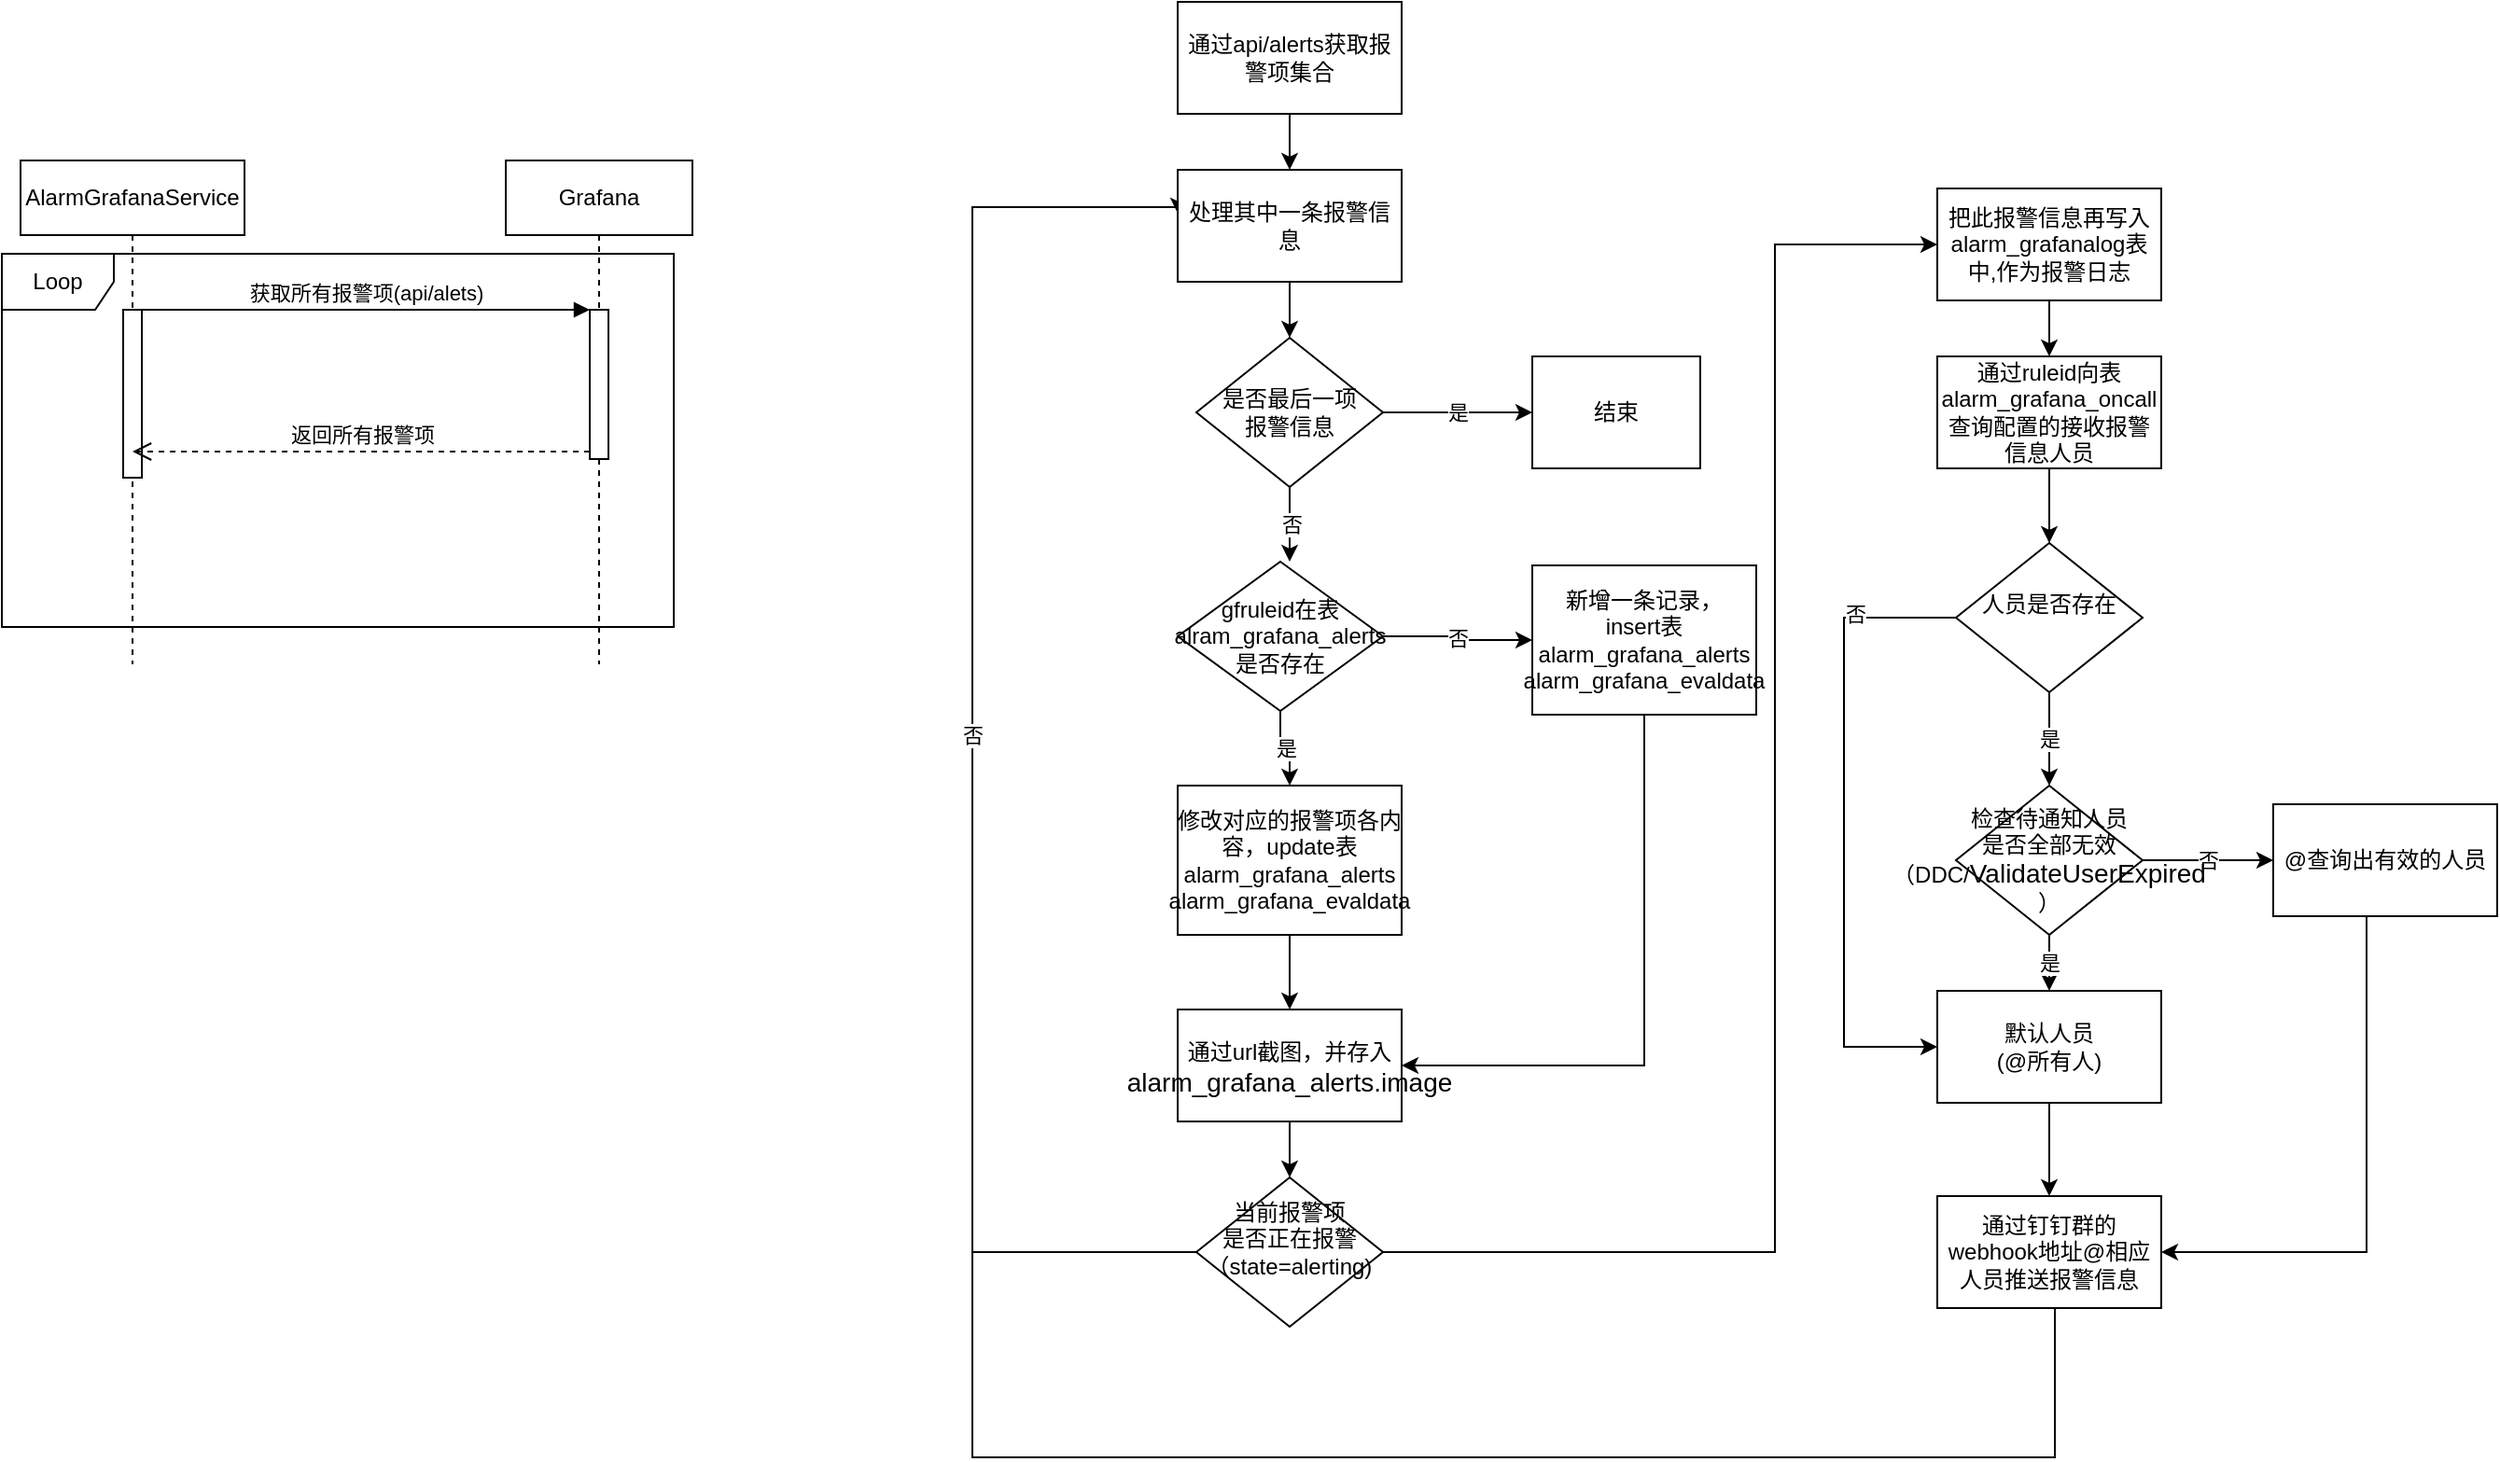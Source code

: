 <mxfile version="13.1.1" type="github" pages="5">
  <diagram id="MokT1bHlpScWiRYXjLHD" name="grafana报警项数据同步+通知">
    <mxGraphModel dx="1747" dy="552" grid="1" gridSize="10" guides="1" tooltips="1" connect="1" arrows="1" fold="1" page="1" pageScale="1" pageWidth="827" pageHeight="1169" math="0" shadow="0">
      <root>
        <mxCell id="0" />
        <mxCell id="1" parent="0" />
        <mxCell id="rAOs8qJcWkzCLpwJLARd-11" value="Loop" style="shape=umlFrame;whiteSpace=wrap;html=1;" parent="1" vertex="1">
          <mxGeometry x="-510" y="145" width="360" height="200" as="geometry" />
        </mxCell>
        <mxCell id="rAOs8qJcWkzCLpwJLARd-2" value="AlarmGrafanaService" style="shape=umlLifeline;perimeter=lifelinePerimeter;whiteSpace=wrap;html=1;container=1;collapsible=0;recursiveResize=0;outlineConnect=0;" parent="1" vertex="1">
          <mxGeometry x="-500" y="95" width="120" height="270" as="geometry" />
        </mxCell>
        <mxCell id="rAOs8qJcWkzCLpwJLARd-4" value="" style="html=1;points=[];perimeter=orthogonalPerimeter;" parent="rAOs8qJcWkzCLpwJLARd-2" vertex="1">
          <mxGeometry x="55" y="80" width="10" height="90" as="geometry" />
        </mxCell>
        <mxCell id="rAOs8qJcWkzCLpwJLARd-3" value="Grafana" style="shape=umlLifeline;perimeter=lifelinePerimeter;whiteSpace=wrap;html=1;container=1;collapsible=0;recursiveResize=0;outlineConnect=0;" parent="1" vertex="1">
          <mxGeometry x="-240" y="95" width="100" height="270" as="geometry" />
        </mxCell>
        <mxCell id="rAOs8qJcWkzCLpwJLARd-5" value="" style="html=1;points=[];perimeter=orthogonalPerimeter;" parent="rAOs8qJcWkzCLpwJLARd-3" vertex="1">
          <mxGeometry x="45" y="80" width="10" height="80" as="geometry" />
        </mxCell>
        <mxCell id="rAOs8qJcWkzCLpwJLARd-6" value="获取所有报警项(api/alets)" style="html=1;verticalAlign=bottom;endArrow=block;entryX=0;entryY=0;" parent="1" source="rAOs8qJcWkzCLpwJLARd-4" target="rAOs8qJcWkzCLpwJLARd-5" edge="1">
          <mxGeometry relative="1" as="geometry">
            <mxPoint x="-265" y="195" as="sourcePoint" />
          </mxGeometry>
        </mxCell>
        <mxCell id="rAOs8qJcWkzCLpwJLARd-7" value="返回所有报警项" style="html=1;verticalAlign=bottom;endArrow=open;dashed=1;endSize=8;exitX=0;exitY=0.95;" parent="1" source="rAOs8qJcWkzCLpwJLARd-5" target="rAOs8qJcWkzCLpwJLARd-2" edge="1">
          <mxGeometry relative="1" as="geometry">
            <mxPoint x="-265" y="271" as="targetPoint" />
          </mxGeometry>
        </mxCell>
        <mxCell id="rAOs8qJcWkzCLpwJLARd-8" value="结束" style="rounded=0;whiteSpace=wrap;html=1;" parent="1" vertex="1">
          <mxGeometry x="310" y="200" width="90" height="60" as="geometry" />
        </mxCell>
        <mxCell id="rAOs8qJcWkzCLpwJLARd-13" value="否" style="edgeStyle=orthogonalEdgeStyle;rounded=0;orthogonalLoop=1;jettySize=auto;html=1;" parent="1" source="rAOs8qJcWkzCLpwJLARd-12" edge="1">
          <mxGeometry relative="1" as="geometry">
            <mxPoint x="180" y="310" as="targetPoint" />
          </mxGeometry>
        </mxCell>
        <mxCell id="rAOs8qJcWkzCLpwJLARd-25" value="是" style="edgeStyle=orthogonalEdgeStyle;rounded=0;orthogonalLoop=1;jettySize=auto;html=1;" parent="1" source="rAOs8qJcWkzCLpwJLARd-12" target="rAOs8qJcWkzCLpwJLARd-8" edge="1">
          <mxGeometry relative="1" as="geometry" />
        </mxCell>
        <mxCell id="rAOs8qJcWkzCLpwJLARd-12" value="是否最后一项&lt;br&gt;报警信息" style="rhombus;whiteSpace=wrap;html=1;" parent="1" vertex="1">
          <mxGeometry x="130" y="190" width="100" height="80" as="geometry" />
        </mxCell>
        <mxCell id="rAOs8qJcWkzCLpwJLARd-16" value="是" style="edgeStyle=orthogonalEdgeStyle;rounded=0;orthogonalLoop=1;jettySize=auto;html=1;entryX=0.5;entryY=0;entryDx=0;entryDy=0;" parent="1" source="rAOs8qJcWkzCLpwJLARd-14" target="rAOs8qJcWkzCLpwJLARd-15" edge="1">
          <mxGeometry relative="1" as="geometry" />
        </mxCell>
        <mxCell id="rAOs8qJcWkzCLpwJLARd-44" value="否" style="edgeStyle=orthogonalEdgeStyle;rounded=0;orthogonalLoop=1;jettySize=auto;html=1;" parent="1" source="rAOs8qJcWkzCLpwJLARd-14" target="rAOs8qJcWkzCLpwJLARd-17" edge="1">
          <mxGeometry relative="1" as="geometry" />
        </mxCell>
        <mxCell id="rAOs8qJcWkzCLpwJLARd-14" value="gfruleid在表alram_grafana_alerts&lt;br&gt;是否存在" style="rhombus;whiteSpace=wrap;html=1;" parent="1" vertex="1">
          <mxGeometry x="120" y="310" width="110" height="80" as="geometry" />
        </mxCell>
        <mxCell id="rAOs8qJcWkzCLpwJLARd-22" style="edgeStyle=orthogonalEdgeStyle;rounded=0;orthogonalLoop=1;jettySize=auto;html=1;entryX=0.5;entryY=0;entryDx=0;entryDy=0;" parent="1" source="rAOs8qJcWkzCLpwJLARd-15" target="rAOs8qJcWkzCLpwJLARd-21" edge="1">
          <mxGeometry relative="1" as="geometry" />
        </mxCell>
        <mxCell id="rAOs8qJcWkzCLpwJLARd-15" value="修改对应的报警项各内容，update表alarm_grafana_alerts&lt;br&gt;alarm_grafana_evaldata" style="rounded=0;whiteSpace=wrap;html=1;" parent="1" vertex="1">
          <mxGeometry x="120" y="430" width="120" height="80" as="geometry" />
        </mxCell>
        <mxCell id="rAOs8qJcWkzCLpwJLARd-23" style="edgeStyle=orthogonalEdgeStyle;rounded=0;orthogonalLoop=1;jettySize=auto;html=1;entryX=1;entryY=0.5;entryDx=0;entryDy=0;exitX=0.5;exitY=1;exitDx=0;exitDy=0;" parent="1" source="rAOs8qJcWkzCLpwJLARd-17" target="rAOs8qJcWkzCLpwJLARd-21" edge="1">
          <mxGeometry relative="1" as="geometry">
            <Array as="points">
              <mxPoint x="370" y="580" />
            </Array>
          </mxGeometry>
        </mxCell>
        <mxCell id="rAOs8qJcWkzCLpwJLARd-17" value="新增一条记录，&lt;br&gt;insert表alarm_grafana_alerts&lt;br&gt;alarm_grafana_evaldata" style="rounded=0;whiteSpace=wrap;html=1;" parent="1" vertex="1">
          <mxGeometry x="310" y="312" width="120" height="80" as="geometry" />
        </mxCell>
        <mxCell id="rAOs8qJcWkzCLpwJLARd-33" style="edgeStyle=orthogonalEdgeStyle;rounded=0;orthogonalLoop=1;jettySize=auto;html=1;entryX=0.5;entryY=0;entryDx=0;entryDy=0;" parent="1" source="rAOs8qJcWkzCLpwJLARd-21" target="rAOs8qJcWkzCLpwJLARd-27" edge="1">
          <mxGeometry relative="1" as="geometry" />
        </mxCell>
        <mxCell id="rAOs8qJcWkzCLpwJLARd-21" value="通过url截图，并存入&lt;span style=&quot;font-size: 14px ; text-align: left&quot;&gt; alarm_grafana_alerts.image&lt;/span&gt;" style="rounded=0;whiteSpace=wrap;html=1;" parent="1" vertex="1">
          <mxGeometry x="120" y="550" width="120" height="60" as="geometry" />
        </mxCell>
        <mxCell id="rAOs8qJcWkzCLpwJLARd-45" value="否" style="edgeStyle=orthogonalEdgeStyle;rounded=0;orthogonalLoop=1;jettySize=auto;html=1;endArrow=classic;endFill=1;entryX=0.003;entryY=0.4;entryDx=0;entryDy=0;entryPerimeter=0;" parent="1" source="rAOs8qJcWkzCLpwJLARd-27" edge="1" target="rAOs8qJcWkzCLpwJLARd-47">
          <mxGeometry relative="1" as="geometry">
            <mxPoint x="510" y="680" as="targetPoint" />
            <Array as="points">
              <mxPoint x="10" y="680" />
              <mxPoint x="10" y="120" />
              <mxPoint x="120" y="120" />
            </Array>
          </mxGeometry>
        </mxCell>
        <mxCell id="TS0pRIPWcgQf6I8_oKnR-3" style="edgeStyle=orthogonalEdgeStyle;rounded=0;orthogonalLoop=1;jettySize=auto;html=1;entryX=0;entryY=0.5;entryDx=0;entryDy=0;endArrow=classic;endFill=1;" edge="1" parent="1" source="rAOs8qJcWkzCLpwJLARd-27" target="rAOs8qJcWkzCLpwJLARd-57">
          <mxGeometry relative="1" as="geometry">
            <Array as="points">
              <mxPoint x="440" y="680" />
              <mxPoint x="440" y="140" />
            </Array>
          </mxGeometry>
        </mxCell>
        <mxCell id="rAOs8qJcWkzCLpwJLARd-27" value="&lt;span&gt;当前报警项&lt;br&gt;是否正在报警&lt;br&gt;（state=alerting)&lt;br&gt;&lt;br&gt;&lt;/span&gt;" style="rhombus;whiteSpace=wrap;html=1;" parent="1" vertex="1">
          <mxGeometry x="130" y="640" width="100" height="80" as="geometry" />
        </mxCell>
        <mxCell id="rAOs8qJcWkzCLpwJLARd-41" style="edgeStyle=orthogonalEdgeStyle;rounded=0;orthogonalLoop=1;jettySize=auto;html=1;entryX=0.5;entryY=0;entryDx=0;entryDy=0;" parent="1" source="rAOs8qJcWkzCLpwJLARd-30" target="rAOs8qJcWkzCLpwJLARd-31" edge="1">
          <mxGeometry relative="1" as="geometry" />
        </mxCell>
        <mxCell id="rAOs8qJcWkzCLpwJLARd-30" value="通过ruleid向表alarm_grafana_oncall查询配置的接收报警信息人员" style="rounded=0;whiteSpace=wrap;html=1;" parent="1" vertex="1">
          <mxGeometry x="527" y="200" width="120" height="60" as="geometry" />
        </mxCell>
        <mxCell id="rAOs8qJcWkzCLpwJLARd-35" value="是" style="edgeStyle=orthogonalEdgeStyle;rounded=0;orthogonalLoop=1;jettySize=auto;html=1;entryX=0.5;entryY=0;entryDx=0;entryDy=0;" parent="1" source="rAOs8qJcWkzCLpwJLARd-31" target="rAOs8qJcWkzCLpwJLARd-32" edge="1">
          <mxGeometry relative="1" as="geometry" />
        </mxCell>
        <mxCell id="rAOs8qJcWkzCLpwJLARd-42" style="edgeStyle=orthogonalEdgeStyle;rounded=0;orthogonalLoop=1;jettySize=auto;html=1;entryX=0;entryY=0.5;entryDx=0;entryDy=0;" parent="1" source="rAOs8qJcWkzCLpwJLARd-31" target="rAOs8qJcWkzCLpwJLARd-38" edge="1">
          <mxGeometry relative="1" as="geometry">
            <Array as="points">
              <mxPoint x="477.0" y="340" />
              <mxPoint x="477.0" y="570" />
            </Array>
          </mxGeometry>
        </mxCell>
        <mxCell id="rAOs8qJcWkzCLpwJLARd-43" value="否" style="edgeLabel;html=1;align=center;verticalAlign=middle;resizable=0;points=[];" parent="rAOs8qJcWkzCLpwJLARd-42" vertex="1" connectable="0">
          <mxGeometry x="-0.683" y="-2" relative="1" as="geometry">
            <mxPoint as="offset" />
          </mxGeometry>
        </mxCell>
        <mxCell id="rAOs8qJcWkzCLpwJLARd-31" value="&lt;span&gt;人员是否存在&lt;br&gt;&lt;br&gt;&lt;/span&gt;" style="rhombus;whiteSpace=wrap;html=1;" parent="1" vertex="1">
          <mxGeometry x="537" y="300" width="100" height="80" as="geometry" />
        </mxCell>
        <mxCell id="rAOs8qJcWkzCLpwJLARd-40" value="否" style="edgeStyle=orthogonalEdgeStyle;rounded=0;orthogonalLoop=1;jettySize=auto;html=1;" parent="1" source="rAOs8qJcWkzCLpwJLARd-32" target="rAOs8qJcWkzCLpwJLARd-37" edge="1">
          <mxGeometry relative="1" as="geometry" />
        </mxCell>
        <mxCell id="rAOs8qJcWkzCLpwJLARd-54" value="是" style="edgeStyle=orthogonalEdgeStyle;rounded=0;orthogonalLoop=1;jettySize=auto;html=1;" parent="1" source="rAOs8qJcWkzCLpwJLARd-32" target="rAOs8qJcWkzCLpwJLARd-38" edge="1">
          <mxGeometry relative="1" as="geometry" />
        </mxCell>
        <mxCell id="rAOs8qJcWkzCLpwJLARd-32" value="&lt;span&gt;检查待通知人员&lt;br&gt;是否全部无效&lt;br&gt;（DDC/&lt;/span&gt;&lt;span style=&quot;font-size: 14px ; text-align: left&quot;&gt;ValidateUserExpired&lt;/span&gt;&lt;span&gt;&lt;br&gt;&lt;/span&gt;&lt;span&gt;）&lt;br&gt;&lt;/span&gt;" style="rhombus;whiteSpace=wrap;html=1;" parent="1" vertex="1">
          <mxGeometry x="537" y="430" width="100" height="80" as="geometry" />
        </mxCell>
        <mxCell id="rAOs8qJcWkzCLpwJLARd-56" style="edgeStyle=orthogonalEdgeStyle;rounded=0;orthogonalLoop=1;jettySize=auto;html=1;entryX=1;entryY=0.5;entryDx=0;entryDy=0;" parent="1" source="rAOs8qJcWkzCLpwJLARd-37" target="rAOs8qJcWkzCLpwJLARd-53" edge="1">
          <mxGeometry relative="1" as="geometry">
            <Array as="points">
              <mxPoint x="757" y="680" />
            </Array>
          </mxGeometry>
        </mxCell>
        <mxCell id="rAOs8qJcWkzCLpwJLARd-37" value="@查询出有效的人员" style="rounded=0;whiteSpace=wrap;html=1;" parent="1" vertex="1">
          <mxGeometry x="707" y="440" width="120" height="60" as="geometry" />
        </mxCell>
        <mxCell id="rAOs8qJcWkzCLpwJLARd-55" style="edgeStyle=orthogonalEdgeStyle;rounded=0;orthogonalLoop=1;jettySize=auto;html=1;entryX=0.5;entryY=0;entryDx=0;entryDy=0;" parent="1" source="rAOs8qJcWkzCLpwJLARd-38" target="rAOs8qJcWkzCLpwJLARd-53" edge="1">
          <mxGeometry relative="1" as="geometry" />
        </mxCell>
        <mxCell id="rAOs8qJcWkzCLpwJLARd-38" value="默认人员&lt;br&gt;(@所有人)" style="rounded=0;whiteSpace=wrap;html=1;" parent="1" vertex="1">
          <mxGeometry x="527" y="540" width="120" height="60" as="geometry" />
        </mxCell>
        <mxCell id="rAOs8qJcWkzCLpwJLARd-49" style="edgeStyle=orthogonalEdgeStyle;rounded=0;orthogonalLoop=1;jettySize=auto;html=1;entryX=0.5;entryY=0;entryDx=0;entryDy=0;" parent="1" source="rAOs8qJcWkzCLpwJLARd-46" target="rAOs8qJcWkzCLpwJLARd-47" edge="1">
          <mxGeometry relative="1" as="geometry" />
        </mxCell>
        <mxCell id="rAOs8qJcWkzCLpwJLARd-46" value="通过api/alerts获取报警项集合" style="rounded=0;whiteSpace=wrap;html=1;" parent="1" vertex="1">
          <mxGeometry x="120" y="10" width="120" height="60" as="geometry" />
        </mxCell>
        <mxCell id="rAOs8qJcWkzCLpwJLARd-48" style="edgeStyle=orthogonalEdgeStyle;rounded=0;orthogonalLoop=1;jettySize=auto;html=1;entryX=0.5;entryY=0;entryDx=0;entryDy=0;" parent="1" source="rAOs8qJcWkzCLpwJLARd-47" target="rAOs8qJcWkzCLpwJLARd-12" edge="1">
          <mxGeometry relative="1" as="geometry" />
        </mxCell>
        <mxCell id="rAOs8qJcWkzCLpwJLARd-47" value="处理其中一条报警信息" style="rounded=0;whiteSpace=wrap;html=1;" parent="1" vertex="1">
          <mxGeometry x="120" y="100" width="120" height="60" as="geometry" />
        </mxCell>
        <mxCell id="TS0pRIPWcgQf6I8_oKnR-2" style="edgeStyle=orthogonalEdgeStyle;rounded=0;orthogonalLoop=1;jettySize=auto;html=1;endArrow=none;endFill=0;" edge="1" parent="1" source="rAOs8qJcWkzCLpwJLARd-53">
          <mxGeometry relative="1" as="geometry">
            <mxPoint x="10" y="680" as="targetPoint" />
            <Array as="points">
              <mxPoint x="590" y="790" />
              <mxPoint x="10" y="790" />
            </Array>
          </mxGeometry>
        </mxCell>
        <mxCell id="rAOs8qJcWkzCLpwJLARd-53" value="通过钉钉群的webhook地址@相应人员推送报警信息" style="rounded=0;whiteSpace=wrap;html=1;" parent="1" vertex="1">
          <mxGeometry x="527" y="650" width="120" height="60" as="geometry" />
        </mxCell>
        <mxCell id="rAOs8qJcWkzCLpwJLARd-58" style="edgeStyle=orthogonalEdgeStyle;rounded=0;orthogonalLoop=1;jettySize=auto;html=1;entryX=0.5;entryY=0;entryDx=0;entryDy=0;" parent="1" source="rAOs8qJcWkzCLpwJLARd-57" target="rAOs8qJcWkzCLpwJLARd-30" edge="1">
          <mxGeometry relative="1" as="geometry" />
        </mxCell>
        <mxCell id="rAOs8qJcWkzCLpwJLARd-57" value="把此报警信息再写入alarm_grafanalog表中,作为报警日志" style="rounded=0;whiteSpace=wrap;html=1;" parent="1" vertex="1">
          <mxGeometry x="527" y="110" width="120" height="60" as="geometry" />
        </mxCell>
      </root>
    </mxGraphModel>
  </diagram>
  <diagram name="grafana报警项数据同步" id="NJKAZM7xtWfdg3DVrs1u">
    <mxGraphModel dx="1609" dy="469" grid="1" gridSize="10" guides="1" tooltips="1" connect="1" arrows="1" fold="1" page="1" pageScale="1" pageWidth="827" pageHeight="1169" math="0" shadow="0">
      <root>
        <mxCell id="27J9ySdDfe-GNmZcnez5-0" />
        <mxCell id="27J9ySdDfe-GNmZcnez5-1" parent="27J9ySdDfe-GNmZcnez5-0" />
        <mxCell id="27J9ySdDfe-GNmZcnez5-2" value="Loop" style="shape=umlFrame;whiteSpace=wrap;html=1;" vertex="1" parent="27J9ySdDfe-GNmZcnez5-1">
          <mxGeometry x="-510" y="145" width="360" height="200" as="geometry" />
        </mxCell>
        <mxCell id="27J9ySdDfe-GNmZcnez5-3" value="AlarmGrafanaService" style="shape=umlLifeline;perimeter=lifelinePerimeter;whiteSpace=wrap;html=1;container=1;collapsible=0;recursiveResize=0;outlineConnect=0;" vertex="1" parent="27J9ySdDfe-GNmZcnez5-1">
          <mxGeometry x="-500" y="95" width="120" height="270" as="geometry" />
        </mxCell>
        <mxCell id="27J9ySdDfe-GNmZcnez5-4" value="" style="html=1;points=[];perimeter=orthogonalPerimeter;" vertex="1" parent="27J9ySdDfe-GNmZcnez5-3">
          <mxGeometry x="55" y="80" width="10" height="90" as="geometry" />
        </mxCell>
        <mxCell id="27J9ySdDfe-GNmZcnez5-5" value="Grafana" style="shape=umlLifeline;perimeter=lifelinePerimeter;whiteSpace=wrap;html=1;container=1;collapsible=0;recursiveResize=0;outlineConnect=0;" vertex="1" parent="27J9ySdDfe-GNmZcnez5-1">
          <mxGeometry x="-240" y="95" width="100" height="270" as="geometry" />
        </mxCell>
        <mxCell id="27J9ySdDfe-GNmZcnez5-6" value="" style="html=1;points=[];perimeter=orthogonalPerimeter;" vertex="1" parent="27J9ySdDfe-GNmZcnez5-5">
          <mxGeometry x="45" y="80" width="10" height="80" as="geometry" />
        </mxCell>
        <mxCell id="27J9ySdDfe-GNmZcnez5-7" value="获取所有报警项(api/alets)" style="html=1;verticalAlign=bottom;endArrow=block;entryX=0;entryY=0;" edge="1" parent="27J9ySdDfe-GNmZcnez5-1" source="27J9ySdDfe-GNmZcnez5-4" target="27J9ySdDfe-GNmZcnez5-6">
          <mxGeometry relative="1" as="geometry">
            <mxPoint x="-265" y="195" as="sourcePoint" />
          </mxGeometry>
        </mxCell>
        <mxCell id="27J9ySdDfe-GNmZcnez5-8" value="返回所有报警项" style="html=1;verticalAlign=bottom;endArrow=open;dashed=1;endSize=8;exitX=0;exitY=0.95;" edge="1" parent="27J9ySdDfe-GNmZcnez5-1" source="27J9ySdDfe-GNmZcnez5-6" target="27J9ySdDfe-GNmZcnez5-3">
          <mxGeometry relative="1" as="geometry">
            <mxPoint x="-265" y="271" as="targetPoint" />
          </mxGeometry>
        </mxCell>
        <mxCell id="27J9ySdDfe-GNmZcnez5-9" value="结束" style="rounded=0;whiteSpace=wrap;html=1;" vertex="1" parent="27J9ySdDfe-GNmZcnez5-1">
          <mxGeometry x="310" y="200" width="110" height="60" as="geometry" />
        </mxCell>
        <mxCell id="27J9ySdDfe-GNmZcnez5-10" value="否" style="edgeStyle=orthogonalEdgeStyle;rounded=0;orthogonalLoop=1;jettySize=auto;html=1;" edge="1" parent="27J9ySdDfe-GNmZcnez5-1" source="27J9ySdDfe-GNmZcnez5-12">
          <mxGeometry relative="1" as="geometry">
            <mxPoint x="180" y="310" as="targetPoint" />
          </mxGeometry>
        </mxCell>
        <mxCell id="27J9ySdDfe-GNmZcnez5-11" value="是" style="edgeStyle=orthogonalEdgeStyle;rounded=0;orthogonalLoop=1;jettySize=auto;html=1;" edge="1" parent="27J9ySdDfe-GNmZcnez5-1" source="27J9ySdDfe-GNmZcnez5-12" target="27J9ySdDfe-GNmZcnez5-9">
          <mxGeometry relative="1" as="geometry" />
        </mxCell>
        <mxCell id="27J9ySdDfe-GNmZcnez5-12" value="是否最后一项&lt;br&gt;报警信息" style="rhombus;whiteSpace=wrap;html=1;" vertex="1" parent="27J9ySdDfe-GNmZcnez5-1">
          <mxGeometry x="130" y="190" width="100" height="80" as="geometry" />
        </mxCell>
        <mxCell id="27J9ySdDfe-GNmZcnez5-13" value="是" style="edgeStyle=orthogonalEdgeStyle;rounded=0;orthogonalLoop=1;jettySize=auto;html=1;entryX=0.5;entryY=0;entryDx=0;entryDy=0;" edge="1" parent="27J9ySdDfe-GNmZcnez5-1" source="27J9ySdDfe-GNmZcnez5-15" target="27J9ySdDfe-GNmZcnez5-17">
          <mxGeometry relative="1" as="geometry" />
        </mxCell>
        <mxCell id="27J9ySdDfe-GNmZcnez5-14" value="否" style="edgeStyle=orthogonalEdgeStyle;rounded=0;orthogonalLoop=1;jettySize=auto;html=1;" edge="1" parent="27J9ySdDfe-GNmZcnez5-1" source="27J9ySdDfe-GNmZcnez5-15" target="27J9ySdDfe-GNmZcnez5-19">
          <mxGeometry relative="1" as="geometry" />
        </mxCell>
        <mxCell id="27J9ySdDfe-GNmZcnez5-15" value="id值在表alram_grafana_alerts.gfRuleId&lt;br&gt;是否存在" style="rhombus;whiteSpace=wrap;html=1;" vertex="1" parent="27J9ySdDfe-GNmZcnez5-1">
          <mxGeometry x="110" y="312" width="140" height="80" as="geometry" />
        </mxCell>
        <mxCell id="27J9ySdDfe-GNmZcnez5-16" style="edgeStyle=orthogonalEdgeStyle;rounded=0;orthogonalLoop=1;jettySize=auto;html=1;entryX=0.5;entryY=0;entryDx=0;entryDy=0;" edge="1" parent="27J9ySdDfe-GNmZcnez5-1" source="27J9ySdDfe-GNmZcnez5-17" target="27J9ySdDfe-GNmZcnez5-21">
          <mxGeometry relative="1" as="geometry" />
        </mxCell>
        <mxCell id="27J9ySdDfe-GNmZcnez5-17" value="修改对应的报警项各z字段内容，update表alarm_grafana_alerts&lt;br&gt;alarm_grafana_evaldata" style="rounded=0;whiteSpace=wrap;html=1;" vertex="1" parent="27J9ySdDfe-GNmZcnez5-1">
          <mxGeometry x="120" y="430" width="120" height="80" as="geometry" />
        </mxCell>
        <mxCell id="27J9ySdDfe-GNmZcnez5-18" style="edgeStyle=orthogonalEdgeStyle;rounded=0;orthogonalLoop=1;jettySize=auto;html=1;entryX=1;entryY=0.5;entryDx=0;entryDy=0;exitX=0.5;exitY=1;exitDx=0;exitDy=0;" edge="1" parent="27J9ySdDfe-GNmZcnez5-1" source="27J9ySdDfe-GNmZcnez5-19" target="27J9ySdDfe-GNmZcnez5-21">
          <mxGeometry relative="1" as="geometry">
            <Array as="points">
              <mxPoint x="370" y="580" />
            </Array>
          </mxGeometry>
        </mxCell>
        <mxCell id="27J9ySdDfe-GNmZcnez5-19" value="新增一条记录，&lt;br&gt;insert表alarm_grafana_alerts&lt;br&gt;alarm_grafana_evaldata" style="rounded=0;whiteSpace=wrap;html=1;" vertex="1" parent="27J9ySdDfe-GNmZcnez5-1">
          <mxGeometry x="310" y="312" width="120" height="80" as="geometry" />
        </mxCell>
        <mxCell id="EhT1NOrHEB6Y72NdX0LZ-0" style="edgeStyle=orthogonalEdgeStyle;rounded=0;orthogonalLoop=1;jettySize=auto;html=1;entryX=0;entryY=0.25;entryDx=0;entryDy=0;endArrow=classic;endFill=1;fontSize=14;" edge="1" parent="27J9ySdDfe-GNmZcnez5-1" source="27J9ySdDfe-GNmZcnez5-21" target="27J9ySdDfe-GNmZcnez5-41">
          <mxGeometry relative="1" as="geometry">
            <Array as="points">
              <mxPoint x="30" y="580" />
              <mxPoint x="30" y="115" />
            </Array>
          </mxGeometry>
        </mxCell>
        <mxCell id="27J9ySdDfe-GNmZcnez5-21" value="通过url截图，并存入&lt;span style=&quot;font-size: 14px ; text-align: left&quot;&gt; alarm_grafana_alerts.image&lt;/span&gt;" style="rounded=0;whiteSpace=wrap;html=1;" vertex="1" parent="27J9ySdDfe-GNmZcnez5-1">
          <mxGeometry x="120" y="550" width="120" height="60" as="geometry" />
        </mxCell>
        <mxCell id="27J9ySdDfe-GNmZcnez5-38" style="edgeStyle=orthogonalEdgeStyle;rounded=0;orthogonalLoop=1;jettySize=auto;html=1;entryX=0.5;entryY=0;entryDx=0;entryDy=0;" edge="1" parent="27J9ySdDfe-GNmZcnez5-1" source="27J9ySdDfe-GNmZcnez5-39" target="27J9ySdDfe-GNmZcnez5-41">
          <mxGeometry relative="1" as="geometry" />
        </mxCell>
        <mxCell id="27J9ySdDfe-GNmZcnez5-39" value="通过api/alerts获取报警项集合" style="rounded=0;whiteSpace=wrap;html=1;" vertex="1" parent="27J9ySdDfe-GNmZcnez5-1">
          <mxGeometry x="120" y="10" width="120" height="60" as="geometry" />
        </mxCell>
        <mxCell id="27J9ySdDfe-GNmZcnez5-40" style="edgeStyle=orthogonalEdgeStyle;rounded=0;orthogonalLoop=1;jettySize=auto;html=1;entryX=0.5;entryY=0;entryDx=0;entryDy=0;" edge="1" parent="27J9ySdDfe-GNmZcnez5-1" source="27J9ySdDfe-GNmZcnez5-41" target="27J9ySdDfe-GNmZcnez5-12">
          <mxGeometry relative="1" as="geometry" />
        </mxCell>
        <mxCell id="27J9ySdDfe-GNmZcnez5-41" value="处理其中一条报警信息" style="rounded=0;whiteSpace=wrap;html=1;" vertex="1" parent="27J9ySdDfe-GNmZcnez5-1">
          <mxGeometry x="120" y="100" width="120" height="60" as="geometry" />
        </mxCell>
      </root>
    </mxGraphModel>
  </diagram>
  <diagram id="OFK-Lqt18OOl4GLhx27Y" name="报警通知接收">
    <mxGraphModel dx="1609" dy="469" grid="1" gridSize="10" guides="1" tooltips="1" connect="1" arrows="1" fold="1" page="1" pageScale="1" pageWidth="827" pageHeight="1169" math="0" shadow="0">
      <root>
        <mxCell id="aDS6vETKXokxSu06e838-0" />
        <mxCell id="aDS6vETKXokxSu06e838-1" parent="aDS6vETKXokxSu06e838-0" />
        <mxCell id="ifikjqEXRQnQYvdjYmNj-0" style="edgeStyle=orthogonalEdgeStyle;rounded=0;orthogonalLoop=1;jettySize=auto;html=1;entryX=0.5;entryY=0;entryDx=0;entryDy=0;" edge="1" parent="aDS6vETKXokxSu06e838-1" source="ifikjqEXRQnQYvdjYmNj-1" target="ifikjqEXRQnQYvdjYmNj-5">
          <mxGeometry relative="1" as="geometry" />
        </mxCell>
        <mxCell id="ifikjqEXRQnQYvdjYmNj-1" value="通过ruleid向表alarm_grafana_oncall查询配置的接收报警信息的人员" style="rounded=0;whiteSpace=wrap;html=1;" vertex="1" parent="aDS6vETKXokxSu06e838-1">
          <mxGeometry x="390" y="250" width="120" height="60" as="geometry" />
        </mxCell>
        <mxCell id="ifikjqEXRQnQYvdjYmNj-2" value="是" style="edgeStyle=orthogonalEdgeStyle;rounded=0;orthogonalLoop=1;jettySize=auto;html=1;entryX=0.5;entryY=0;entryDx=0;entryDy=0;" edge="1" parent="aDS6vETKXokxSu06e838-1" source="ifikjqEXRQnQYvdjYmNj-5" target="ifikjqEXRQnQYvdjYmNj-8">
          <mxGeometry relative="1" as="geometry" />
        </mxCell>
        <mxCell id="ifikjqEXRQnQYvdjYmNj-3" style="edgeStyle=orthogonalEdgeStyle;rounded=0;orthogonalLoop=1;jettySize=auto;html=1;entryX=0;entryY=0.5;entryDx=0;entryDy=0;" edge="1" parent="aDS6vETKXokxSu06e838-1" source="ifikjqEXRQnQYvdjYmNj-5" target="ifikjqEXRQnQYvdjYmNj-12">
          <mxGeometry relative="1" as="geometry">
            <Array as="points">
              <mxPoint x="300" y="390" />
              <mxPoint x="300" y="620" />
            </Array>
          </mxGeometry>
        </mxCell>
        <mxCell id="ifikjqEXRQnQYvdjYmNj-4" value="否" style="edgeLabel;html=1;align=center;verticalAlign=middle;resizable=0;points=[];" vertex="1" connectable="0" parent="ifikjqEXRQnQYvdjYmNj-3">
          <mxGeometry x="-0.683" y="-2" relative="1" as="geometry">
            <mxPoint as="offset" />
          </mxGeometry>
        </mxCell>
        <mxCell id="ifikjqEXRQnQYvdjYmNj-5" value="&lt;span&gt;人员是否存在&lt;br&gt;&lt;br&gt;&lt;/span&gt;" style="rhombus;whiteSpace=wrap;html=1;" vertex="1" parent="aDS6vETKXokxSu06e838-1">
          <mxGeometry x="400" y="350" width="100" height="80" as="geometry" />
        </mxCell>
        <mxCell id="ifikjqEXRQnQYvdjYmNj-6" value="否" style="edgeStyle=orthogonalEdgeStyle;rounded=0;orthogonalLoop=1;jettySize=auto;html=1;" edge="1" parent="aDS6vETKXokxSu06e838-1" source="ifikjqEXRQnQYvdjYmNj-8" target="ifikjqEXRQnQYvdjYmNj-10">
          <mxGeometry relative="1" as="geometry" />
        </mxCell>
        <mxCell id="ifikjqEXRQnQYvdjYmNj-7" value="是" style="edgeStyle=orthogonalEdgeStyle;rounded=0;orthogonalLoop=1;jettySize=auto;html=1;" edge="1" parent="aDS6vETKXokxSu06e838-1" source="ifikjqEXRQnQYvdjYmNj-8" target="ifikjqEXRQnQYvdjYmNj-12">
          <mxGeometry relative="1" as="geometry" />
        </mxCell>
        <mxCell id="ifikjqEXRQnQYvdjYmNj-8" value="&lt;span&gt;检查待通知人员&lt;br&gt;是否全部无效&lt;br&gt;（DDC/&lt;/span&gt;&lt;span style=&quot;font-size: 14px ; text-align: left&quot;&gt;ValidateUserExpired&lt;/span&gt;&lt;span&gt;&lt;br&gt;&lt;/span&gt;&lt;span&gt;）&lt;br&gt;&lt;/span&gt;" style="rhombus;whiteSpace=wrap;html=1;" vertex="1" parent="aDS6vETKXokxSu06e838-1">
          <mxGeometry x="400" y="480" width="100" height="80" as="geometry" />
        </mxCell>
        <mxCell id="ifikjqEXRQnQYvdjYmNj-9" style="edgeStyle=orthogonalEdgeStyle;rounded=0;orthogonalLoop=1;jettySize=auto;html=1;entryX=1;entryY=0.5;entryDx=0;entryDy=0;" edge="1" parent="aDS6vETKXokxSu06e838-1" source="ifikjqEXRQnQYvdjYmNj-10" target="ifikjqEXRQnQYvdjYmNj-13">
          <mxGeometry relative="1" as="geometry">
            <Array as="points">
              <mxPoint x="620" y="730" />
            </Array>
          </mxGeometry>
        </mxCell>
        <mxCell id="ifikjqEXRQnQYvdjYmNj-10" value="@查询出有效的人员" style="rounded=0;whiteSpace=wrap;html=1;" vertex="1" parent="aDS6vETKXokxSu06e838-1">
          <mxGeometry x="570" y="490" width="120" height="60" as="geometry" />
        </mxCell>
        <mxCell id="ifikjqEXRQnQYvdjYmNj-11" style="edgeStyle=orthogonalEdgeStyle;rounded=0;orthogonalLoop=1;jettySize=auto;html=1;entryX=0.5;entryY=0;entryDx=0;entryDy=0;" edge="1" parent="aDS6vETKXokxSu06e838-1" source="ifikjqEXRQnQYvdjYmNj-12" target="ifikjqEXRQnQYvdjYmNj-13">
          <mxGeometry relative="1" as="geometry" />
        </mxCell>
        <mxCell id="ifikjqEXRQnQYvdjYmNj-12" value="取默认人员&lt;br&gt;(如 @所有人)" style="rounded=0;whiteSpace=wrap;html=1;" vertex="1" parent="aDS6vETKXokxSu06e838-1">
          <mxGeometry x="390" y="590" width="120" height="60" as="geometry" />
        </mxCell>
        <mxCell id="ifikjqEXRQnQYvdjYmNj-13" value="通过钉钉群的webhook地址@相应人员推送报警信息" style="rounded=0;whiteSpace=wrap;html=1;" vertex="1" parent="aDS6vETKXokxSu06e838-1">
          <mxGeometry x="390" y="700" width="120" height="60" as="geometry" />
        </mxCell>
        <mxCell id="ifikjqEXRQnQYvdjYmNj-14" style="edgeStyle=orthogonalEdgeStyle;rounded=0;orthogonalLoop=1;jettySize=auto;html=1;entryX=0.5;entryY=0;entryDx=0;entryDy=0;exitX=0.5;exitY=1;exitDx=0;exitDy=0;" edge="1" parent="aDS6vETKXokxSu06e838-1" source="jM3RWZMDuJWRrWSpywx1-0" target="ifikjqEXRQnQYvdjYmNj-1">
          <mxGeometry relative="1" as="geometry">
            <mxPoint x="440" y="150" as="sourcePoint" />
          </mxGeometry>
        </mxCell>
        <mxCell id="jM3RWZMDuJWRrWSpywx1-1" style="edgeStyle=orthogonalEdgeStyle;rounded=0;orthogonalLoop=1;jettySize=auto;html=1;entryX=0.5;entryY=0;entryDx=0;entryDy=0;endArrow=classic;endFill=1;fontSize=14;" edge="1" parent="aDS6vETKXokxSu06e838-1" source="ifikjqEXRQnQYvdjYmNj-15" target="jM3RWZMDuJWRrWSpywx1-0">
          <mxGeometry relative="1" as="geometry" />
        </mxCell>
        <mxCell id="ifikjqEXRQnQYvdjYmNj-15" value="接收报警信息" style="rounded=0;whiteSpace=wrap;html=1;" vertex="1" parent="aDS6vETKXokxSu06e838-1">
          <mxGeometry x="390" y="40" width="120" height="60" as="geometry" />
        </mxCell>
        <mxCell id="GkD5r-8FaEBUZDVhUq5S-0" value="Loop" style="shape=umlFrame;whiteSpace=wrap;html=1;" vertex="1" parent="aDS6vETKXokxSu06e838-1">
          <mxGeometry x="-380" y="170" width="360" height="200" as="geometry" />
        </mxCell>
        <mxCell id="GkD5r-8FaEBUZDVhUq5S-1" value="AlarmGrafanaService" style="shape=umlLifeline;perimeter=lifelinePerimeter;whiteSpace=wrap;html=1;container=1;collapsible=0;recursiveResize=0;outlineConnect=0;" vertex="1" parent="aDS6vETKXokxSu06e838-1">
          <mxGeometry x="-370" y="120" width="120" height="270" as="geometry" />
        </mxCell>
        <mxCell id="GkD5r-8FaEBUZDVhUq5S-2" value="" style="html=1;points=[];perimeter=orthogonalPerimeter;" vertex="1" parent="GkD5r-8FaEBUZDVhUq5S-1">
          <mxGeometry x="55" y="80" width="10" height="90" as="geometry" />
        </mxCell>
        <mxCell id="GkD5r-8FaEBUZDVhUq5S-3" value="Grafana" style="shape=umlLifeline;perimeter=lifelinePerimeter;whiteSpace=wrap;html=1;container=1;collapsible=0;recursiveResize=0;outlineConnect=0;" vertex="1" parent="aDS6vETKXokxSu06e838-1">
          <mxGeometry x="-110" y="120" width="100" height="270" as="geometry" />
        </mxCell>
        <mxCell id="GkD5r-8FaEBUZDVhUq5S-4" value="" style="html=1;points=[];perimeter=orthogonalPerimeter;" vertex="1" parent="GkD5r-8FaEBUZDVhUq5S-3">
          <mxGeometry x="45" y="80" width="10" height="80" as="geometry" />
        </mxCell>
        <mxCell id="GkD5r-8FaEBUZDVhUq5S-5" value="获取所有报警项(api/alets)" style="html=1;verticalAlign=bottom;endArrow=block;entryX=0;entryY=0;" edge="1" parent="aDS6vETKXokxSu06e838-1" source="GkD5r-8FaEBUZDVhUq5S-2" target="GkD5r-8FaEBUZDVhUq5S-4">
          <mxGeometry relative="1" as="geometry">
            <mxPoint x="-135" y="220" as="sourcePoint" />
          </mxGeometry>
        </mxCell>
        <mxCell id="GkD5r-8FaEBUZDVhUq5S-6" value="返回所有报警项" style="html=1;verticalAlign=bottom;endArrow=open;dashed=1;endSize=8;exitX=0;exitY=0.95;" edge="1" parent="aDS6vETKXokxSu06e838-1" source="GkD5r-8FaEBUZDVhUq5S-4" target="GkD5r-8FaEBUZDVhUq5S-1">
          <mxGeometry relative="1" as="geometry">
            <mxPoint x="-135" y="296" as="targetPoint" />
          </mxGeometry>
        </mxCell>
        <mxCell id="GkD5r-8FaEBUZDVhUq5S-8" style="edgeStyle=orthogonalEdgeStyle;rounded=0;orthogonalLoop=1;jettySize=auto;html=1;entryX=0;entryY=0.5;entryDx=0;entryDy=0;endArrow=classic;endFill=1;fontSize=14;" edge="1" parent="aDS6vETKXokxSu06e838-1" source="GkD5r-8FaEBUZDVhUq5S-7" target="ifikjqEXRQnQYvdjYmNj-15">
          <mxGeometry relative="1" as="geometry" />
        </mxCell>
        <mxCell id="GkD5r-8FaEBUZDVhUq5S-7" value="Grafana通过webhook&lt;br&gt;推送报警信息" style="rounded=0;whiteSpace=wrap;html=1;" vertex="1" parent="aDS6vETKXokxSu06e838-1">
          <mxGeometry x="130" y="40" width="120" height="60" as="geometry" />
        </mxCell>
        <mxCell id="jM3RWZMDuJWRrWSpywx1-0" value="解析报警信息并写入alarm_grafanalog表和 alarm_grafana_evalMatched_log中,作为报警历史记录" style="rounded=0;whiteSpace=wrap;html=1;" vertex="1" parent="aDS6vETKXokxSu06e838-1">
          <mxGeometry x="390" y="140" width="120" height="60" as="geometry" />
        </mxCell>
      </root>
    </mxGraphModel>
  </diagram>
  <diagram id="I6pznjbuseRLlpGjUUdJ" name="监控报警平台界面">
    <mxGraphModel dx="782" dy="469" grid="1" gridSize="10" guides="1" tooltips="1" connect="1" arrows="1" fold="1" page="1" pageScale="1" pageWidth="827" pageHeight="1169" math="0" shadow="0">
      <root>
        <mxCell id="YFPTpizze7nlioVQRHBE-0" />
        <mxCell id="YFPTpizze7nlioVQRHBE-1" parent="YFPTpizze7nlioVQRHBE-0" />
        <mxCell id="YFPTpizze7nlioVQRHBE-15" value="" style="rounded=0;whiteSpace=wrap;html=1;fillColor=#dae8fc;strokeColor=#6c8ebf;" vertex="1" parent="YFPTpizze7nlioVQRHBE-1">
          <mxGeometry x="20" y="100" width="170" height="380" as="geometry" />
        </mxCell>
        <mxCell id="YFPTpizze7nlioVQRHBE-16" value="" style="rounded=0;whiteSpace=wrap;html=1;" vertex="1" parent="YFPTpizze7nlioVQRHBE-1">
          <mxGeometry x="190" y="100" width="570" height="380" as="geometry" />
        </mxCell>
        <mxCell id="YFPTpizze7nlioVQRHBE-17" value="报警" style="text;html=1;strokeColor=none;fillColor=none;align=center;verticalAlign=middle;whiteSpace=wrap;rounded=0;" vertex="1" parent="YFPTpizze7nlioVQRHBE-1">
          <mxGeometry x="10" y="140" width="100" height="20" as="geometry" />
        </mxCell>
        <mxCell id="YFPTpizze7nlioVQRHBE-18" value="grafana" style="text;html=1;strokeColor=none;fillColor=none;align=center;verticalAlign=middle;whiteSpace=wrap;rounded=0;" vertex="1" parent="YFPTpizze7nlioVQRHBE-1">
          <mxGeometry x="40" y="160" width="100" height="20" as="geometry" />
        </mxCell>
        <mxCell id="YFPTpizze7nlioVQRHBE-21" value="报警通知设置" style="text;html=1;strokeColor=none;fillColor=none;align=center;verticalAlign=middle;whiteSpace=wrap;rounded=0;labelBackgroundColor=#99CCFF;" vertex="1" parent="YFPTpizze7nlioVQRHBE-1">
          <mxGeometry x="70" y="180" width="100" height="20" as="geometry" />
        </mxCell>
        <mxCell id="YFPTpizze7nlioVQRHBE-22" value="监控报警平台" style="rounded=0;whiteSpace=wrap;html=1;fillColor=#3399FF;strokeColor=#6c8ebf;" vertex="1" parent="YFPTpizze7nlioVQRHBE-1">
          <mxGeometry x="20" y="100" width="170" height="40" as="geometry" />
        </mxCell>
        <mxCell id="YFPTpizze7nlioVQRHBE-23" value="报警历史" style="text;html=1;strokeColor=none;fillColor=none;align=center;verticalAlign=middle;whiteSpace=wrap;rounded=0;" vertex="1" parent="YFPTpizze7nlioVQRHBE-1">
          <mxGeometry x="60" y="200" width="100" height="20" as="geometry" />
        </mxCell>
        <mxCell id="YFPTpizze7nlioVQRHBE-24" value="" style="strokeWidth=1;shadow=0;dashed=0;align=center;html=1;shape=mxgraph.mockup.containers.marginRect2;rectMarginTop=32;strokeColor=#666666;gradientColor=none;" vertex="1" parent="YFPTpizze7nlioVQRHBE-1">
          <mxGeometry x="190" y="100" width="560" height="380" as="geometry" />
        </mxCell>
        <mxCell id="YFPTpizze7nlioVQRHBE-25" value="首页" style="strokeColor=inherit;fillColor=inherit;gradientColor=inherit;strokeWidth=1;shadow=0;dashed=0;align=center;html=1;shape=mxgraph.mockup.containers.rrect;rSize=0;fontSize=14;fontColor=#666666;gradientColor=none;" vertex="1" parent="YFPTpizze7nlioVQRHBE-24">
          <mxGeometry width="60" height="25" relative="1" as="geometry">
            <mxPoint x="10" as="offset" />
          </mxGeometry>
        </mxCell>
        <mxCell id="YFPTpizze7nlioVQRHBE-26" value="报警通知设置" style="strokeWidth=1;shadow=0;dashed=0;align=center;html=1;shape=mxgraph.mockup.containers.rrect;rSize=0;fontSize=14;fontColor=#ffffff;strokeColor=#008cff;fillColor=#008cff;" vertex="1" parent="YFPTpizze7nlioVQRHBE-24">
          <mxGeometry width="100" height="20" relative="1" as="geometry">
            <mxPoint x="75" as="offset" />
          </mxGeometry>
        </mxCell>
        <mxCell id="YFPTpizze7nlioVQRHBE-27" value="报警历史" style="strokeColor=inherit;fillColor=inherit;gradientColor=inherit;strokeWidth=1;shadow=0;dashed=0;align=center;html=1;shape=mxgraph.mockup.containers.rrect;rSize=0;fontSize=14;fontColor=#666666;gradientColor=none;" vertex="1" parent="YFPTpizze7nlioVQRHBE-24">
          <mxGeometry width="60" height="25" relative="1" as="geometry">
            <mxPoint x="180" as="offset" />
          </mxGeometry>
        </mxCell>
        <mxCell id="YFPTpizze7nlioVQRHBE-28" value="" style="strokeWidth=1;shadow=0;dashed=0;align=center;html=1;shape=mxgraph.mockup.containers.topButton;rSize=5;strokeColor=#008cff;fillColor=#008cff;gradientColor=none;resizeWidth=1;movable=0;deletable=1;" vertex="1" parent="YFPTpizze7nlioVQRHBE-24">
          <mxGeometry width="550" height="7" relative="1" as="geometry">
            <mxPoint y="25" as="offset" />
          </mxGeometry>
        </mxCell>
        <mxCell id="OVyQ3UuHVTb-6vfxfK-l-46" value="" style="group" vertex="1" connectable="0" parent="YFPTpizze7nlioVQRHBE-24">
          <mxGeometry x="10" y="70" width="550" height="185" as="geometry" />
        </mxCell>
        <mxCell id="OVyQ3UuHVTb-6vfxfK-l-19" value="状态" style="strokeWidth=1;shadow=0;dashed=0;align=center;html=1;shape=mxgraph.mockup.forms.comboBox;strokeColor=#999999;fillColor=#ddeeff;align=left;fillColor2=#aaddff;mainText=;fontColor=#666666;fontSize=14;spacingLeft=3;" vertex="1" parent="OVyQ3UuHVTb-6vfxfK-l-46">
          <mxGeometry x="220" width="110" height="30" as="geometry" />
        </mxCell>
        <mxCell id="OVyQ3UuHVTb-6vfxfK-l-20" value="查询报警项" style="strokeWidth=1;shadow=0;dashed=0;align=center;html=1;shape=mxgraph.mockup.forms.searchBox;strokeColor=#999999;mainText=;strokeColor2=#008cff;fontColor=#666666;fontSize=14;align=left;spacingLeft=3;fillColor=#FFFFFF;" vertex="1" parent="OVyQ3UuHVTb-6vfxfK-l-46">
          <mxGeometry width="150" height="30" as="geometry" />
        </mxCell>
        <mxCell id="OVyQ3UuHVTb-6vfxfK-l-21" value="" style="rounded=0;whiteSpace=wrap;html=1;fillColor=#FFFFFF;fontSize=14;" vertex="1" parent="OVyQ3UuHVTb-6vfxfK-l-46">
          <mxGeometry y="50" width="50" height="30" as="geometry" />
        </mxCell>
        <mxCell id="OVyQ3UuHVTb-6vfxfK-l-22" value="状态" style="rounded=0;whiteSpace=wrap;html=1;fillColor=#FFFFFF;fontSize=14;" vertex="1" parent="OVyQ3UuHVTb-6vfxfK-l-46">
          <mxGeometry x="140" y="50" width="90" height="30" as="geometry" />
        </mxCell>
        <mxCell id="OVyQ3UuHVTb-6vfxfK-l-23" value="最近状态改变时间" style="rounded=0;whiteSpace=wrap;html=1;fillColor=#FFFFFF;fontSize=14;" vertex="1" parent="OVyQ3UuHVTb-6vfxfK-l-46">
          <mxGeometry x="230" y="50" width="90" height="30" as="geometry" />
        </mxCell>
        <mxCell id="OVyQ3UuHVTb-6vfxfK-l-24" value="报警项名称" style="rounded=0;whiteSpace=wrap;html=1;fillColor=#FFFFFF;fontSize=14;" vertex="1" parent="OVyQ3UuHVTb-6vfxfK-l-46">
          <mxGeometry x="50" y="50" width="90" height="30" as="geometry" />
        </mxCell>
        <mxCell id="OVyQ3UuHVTb-6vfxfK-l-25" value="口" style="rounded=0;whiteSpace=wrap;html=1;fillColor=#FFFFFF;fontSize=14;" vertex="1" parent="OVyQ3UuHVTb-6vfxfK-l-46">
          <mxGeometry y="80" width="50" height="30" as="geometry" />
        </mxCell>
        <mxCell id="OVyQ3UuHVTb-6vfxfK-l-26" value="状态" style="rounded=0;whiteSpace=wrap;html=1;fillColor=#FFFFFF;fontSize=14;" vertex="1" parent="OVyQ3UuHVTb-6vfxfK-l-46">
          <mxGeometry x="140" y="80" width="90" height="30" as="geometry" />
        </mxCell>
        <mxCell id="OVyQ3UuHVTb-6vfxfK-l-27" value="newstatedate" style="rounded=0;whiteSpace=wrap;html=1;fillColor=#FFFFFF;fontSize=14;" vertex="1" parent="OVyQ3UuHVTb-6vfxfK-l-46">
          <mxGeometry x="230" y="80" width="90" height="30" as="geometry" />
        </mxCell>
        <mxCell id="OVyQ3UuHVTb-6vfxfK-l-28" value="自动工具监控" style="rounded=0;whiteSpace=wrap;html=1;fillColor=#FFFFFF;fontSize=14;" vertex="1" parent="OVyQ3UuHVTb-6vfxfK-l-46">
          <mxGeometry x="50" y="80" width="90" height="30" as="geometry" />
        </mxCell>
        <mxCell id="OVyQ3UuHVTb-6vfxfK-l-29" value="口" style="rounded=0;whiteSpace=wrap;html=1;fillColor=#FFFFFF;fontSize=14;" vertex="1" parent="OVyQ3UuHVTb-6vfxfK-l-46">
          <mxGeometry y="110" width="50" height="30" as="geometry" />
        </mxCell>
        <mxCell id="OVyQ3UuHVTb-6vfxfK-l-30" value="状态" style="rounded=0;whiteSpace=wrap;html=1;fillColor=#FFFFFF;fontSize=14;" vertex="1" parent="OVyQ3UuHVTb-6vfxfK-l-46">
          <mxGeometry x="140" y="110" width="90" height="30" as="geometry" />
        </mxCell>
        <mxCell id="OVyQ3UuHVTb-6vfxfK-l-31" value="newstatedate" style="rounded=0;whiteSpace=wrap;html=1;fillColor=#FFFFFF;fontSize=14;" vertex="1" parent="OVyQ3UuHVTb-6vfxfK-l-46">
          <mxGeometry x="230" y="110" width="90" height="30" as="geometry" />
        </mxCell>
        <mxCell id="OVyQ3UuHVTb-6vfxfK-l-32" value="年结存监控" style="rounded=0;whiteSpace=wrap;html=1;fillColor=#FFFFFF;fontSize=14;" vertex="1" parent="OVyQ3UuHVTb-6vfxfK-l-46">
          <mxGeometry x="50" y="110" width="90" height="30" as="geometry" />
        </mxCell>
        <mxCell id="OVyQ3UuHVTb-6vfxfK-l-33" value="报警通知人员" style="rounded=0;whiteSpace=wrap;html=1;fillColor=#FFFFFF;fontSize=14;" vertex="1" parent="OVyQ3UuHVTb-6vfxfK-l-46">
          <mxGeometry x="320" y="50" width="90" height="30" as="geometry" />
        </mxCell>
        <mxCell id="OVyQ3UuHVTb-6vfxfK-l-34" value="刘坤明,宋琬" style="rounded=0;whiteSpace=wrap;html=1;fillColor=#FFFFFF;fontSize=14;" vertex="1" parent="OVyQ3UuHVTb-6vfxfK-l-46">
          <mxGeometry x="320" y="80" width="90" height="30" as="geometry" />
        </mxCell>
        <mxCell id="OVyQ3UuHVTb-6vfxfK-l-35" value="陈清华" style="rounded=0;whiteSpace=wrap;html=1;fillColor=#FFFFFF;fontSize=14;" vertex="1" parent="OVyQ3UuHVTb-6vfxfK-l-46">
          <mxGeometry x="320" y="110" width="90" height="30" as="geometry" />
        </mxCell>
        <mxCell id="OVyQ3UuHVTb-6vfxfK-l-36" value="操作" style="rounded=0;whiteSpace=wrap;html=1;fillColor=#FFFFFF;fontSize=14;" vertex="1" parent="OVyQ3UuHVTb-6vfxfK-l-46">
          <mxGeometry x="410" y="50" width="140" height="30" as="geometry" />
        </mxCell>
        <mxCell id="OVyQ3UuHVTb-6vfxfK-l-37" value="" style="rounded=0;whiteSpace=wrap;html=1;fillColor=#FFFFFF;fontSize=14;" vertex="1" parent="OVyQ3UuHVTb-6vfxfK-l-46">
          <mxGeometry x="410" y="80" width="140" height="30" as="geometry" />
        </mxCell>
        <mxCell id="OVyQ3UuHVTb-6vfxfK-l-38" value="" style="rounded=0;whiteSpace=wrap;html=1;fillColor=#FFFFFF;fontSize=14;" vertex="1" parent="OVyQ3UuHVTb-6vfxfK-l-46">
          <mxGeometry x="410" y="110" width="140" height="30" as="geometry" />
        </mxCell>
        <mxCell id="OVyQ3UuHVTb-6vfxfK-l-41" value="&lt;font style=&quot;font-size: 10px&quot;&gt;查看图片&lt;/font&gt;" style="text;html=1;strokeColor=none;fillColor=none;align=center;verticalAlign=middle;whiteSpace=wrap;rounded=0;fontSize=14;fontStyle=4;fontColor=#3399FF;" vertex="1" parent="OVyQ3UuHVTb-6vfxfK-l-46">
          <mxGeometry x="410" y="85" width="80" height="20" as="geometry" />
        </mxCell>
        <mxCell id="OVyQ3UuHVTb-6vfxfK-l-42" value="&lt;font style=&quot;font-size: 10px&quot;&gt;查看图片&lt;/font&gt;" style="text;html=1;strokeColor=none;fillColor=none;align=center;verticalAlign=middle;whiteSpace=wrap;rounded=0;fontSize=14;fontStyle=4;fontColor=#3399FF;" vertex="1" parent="OVyQ3UuHVTb-6vfxfK-l-46">
          <mxGeometry x="410" y="110" width="80" height="20" as="geometry" />
        </mxCell>
        <mxCell id="OVyQ3UuHVTb-6vfxfK-l-43" value="&lt;font style=&quot;font-size: 10px&quot;&gt;编辑人员&lt;/font&gt;" style="text;html=1;strokeColor=none;fillColor=none;align=center;verticalAlign=middle;whiteSpace=wrap;rounded=0;fontSize=14;fontStyle=4;fontColor=#3399FF;" vertex="1" parent="OVyQ3UuHVTb-6vfxfK-l-46">
          <mxGeometry x="470" y="85" width="80" height="20" as="geometry" />
        </mxCell>
        <mxCell id="OVyQ3UuHVTb-6vfxfK-l-44" value="&lt;font style=&quot;font-size: 10px&quot;&gt;编辑人员&lt;/font&gt;" style="text;html=1;strokeColor=none;fillColor=none;align=center;verticalAlign=middle;whiteSpace=wrap;rounded=0;fontSize=14;fontStyle=4;fontColor=#3399FF;" vertex="1" parent="OVyQ3UuHVTb-6vfxfK-l-46">
          <mxGeometry x="470" y="110" width="80" height="20" as="geometry" />
        </mxCell>
        <mxCell id="OVyQ3UuHVTb-6vfxfK-l-45" value="批量设置通知人员" style="strokeWidth=1;shadow=0;dashed=0;align=center;html=1;shape=mxgraph.mockup.buttons.button;strokeColor=#666666;fontColor=#ffffff;mainText=;buttonStyle=round;fontSize=12;fontStyle=1;fillColor=#008cff;whiteSpace=wrap;" vertex="1" parent="OVyQ3UuHVTb-6vfxfK-l-46">
          <mxGeometry y="165" width="140" height="20" as="geometry" />
        </mxCell>
        <mxCell id="OVyQ3UuHVTb-6vfxfK-l-5" value="状态包括：All/OK/Not Ok/Pending/Alerting/&lt;br&gt;No Data/Paused" style="shape=note;whiteSpace=wrap;html=1;size=14;verticalAlign=top;align=left;spacingTop=-6;fillColor=#FFF2CC;fontSize=14;labelBackgroundColor=none;labelBorderColor=none;" vertex="1" parent="YFPTpizze7nlioVQRHBE-24">
          <mxGeometry x="360" y="40" width="150" height="70" as="geometry" />
        </mxCell>
        <mxCell id="OVyQ3UuHVTb-6vfxfK-l-47" value="" style="rounded=0;whiteSpace=wrap;html=1;fillColor=#dae8fc;strokeColor=#6c8ebf;" vertex="1" parent="YFPTpizze7nlioVQRHBE-1">
          <mxGeometry x="20" y="550" width="170" height="380" as="geometry" />
        </mxCell>
        <mxCell id="OVyQ3UuHVTb-6vfxfK-l-48" value="" style="rounded=0;whiteSpace=wrap;html=1;" vertex="1" parent="YFPTpizze7nlioVQRHBE-1">
          <mxGeometry x="190" y="550" width="570" height="380" as="geometry" />
        </mxCell>
        <mxCell id="OVyQ3UuHVTb-6vfxfK-l-49" value="grafana" style="text;html=1;strokeColor=none;fillColor=none;align=center;verticalAlign=middle;whiteSpace=wrap;rounded=0;" vertex="1" parent="YFPTpizze7nlioVQRHBE-1">
          <mxGeometry x="40" y="610" width="100" height="20" as="geometry" />
        </mxCell>
        <mxCell id="OVyQ3UuHVTb-6vfxfK-l-50" value="报警通知设置" style="text;html=1;strokeColor=none;fillColor=none;align=center;verticalAlign=middle;whiteSpace=wrap;rounded=0;" vertex="1" parent="YFPTpizze7nlioVQRHBE-1">
          <mxGeometry x="70" y="630" width="100" height="20" as="geometry" />
        </mxCell>
        <mxCell id="OVyQ3UuHVTb-6vfxfK-l-51" value="监控报警平台" style="rounded=0;whiteSpace=wrap;html=1;fillColor=#3399FF;strokeColor=#6c8ebf;" vertex="1" parent="YFPTpizze7nlioVQRHBE-1">
          <mxGeometry x="20" y="550" width="170" height="40" as="geometry" />
        </mxCell>
        <mxCell id="OVyQ3UuHVTb-6vfxfK-l-52" value="报警历史" style="text;html=1;strokeColor=none;fillColor=none;align=center;verticalAlign=middle;whiteSpace=wrap;rounded=0;labelBackgroundColor=#99CCFF;" vertex="1" parent="YFPTpizze7nlioVQRHBE-1">
          <mxGeometry x="60" y="650" width="100" height="20" as="geometry" />
        </mxCell>
        <mxCell id="OVyQ3UuHVTb-6vfxfK-l-53" value="" style="strokeWidth=1;shadow=0;dashed=0;align=center;html=1;shape=mxgraph.mockup.containers.marginRect2;rectMarginTop=32;strokeColor=#666666;gradientColor=none;" vertex="1" parent="YFPTpizze7nlioVQRHBE-1">
          <mxGeometry x="190" y="550" width="570" height="380" as="geometry" />
        </mxCell>
        <mxCell id="OVyQ3UuHVTb-6vfxfK-l-54" value="首页" style="strokeColor=inherit;fillColor=inherit;gradientColor=inherit;strokeWidth=1;shadow=0;dashed=0;align=center;html=1;shape=mxgraph.mockup.containers.rrect;rSize=0;fontSize=14;fontColor=#666666;gradientColor=none;" vertex="1" parent="OVyQ3UuHVTb-6vfxfK-l-53">
          <mxGeometry width="60" height="25" relative="1" as="geometry">
            <mxPoint x="10" as="offset" />
          </mxGeometry>
        </mxCell>
        <mxCell id="OVyQ3UuHVTb-6vfxfK-l-55" value="报警历史" style="strokeWidth=1;shadow=0;dashed=0;align=center;html=1;shape=mxgraph.mockup.containers.rrect;rSize=0;fontSize=14;fontColor=#ffffff;strokeColor=#008cff;fillColor=#008cff;" vertex="1" parent="OVyQ3UuHVTb-6vfxfK-l-53">
          <mxGeometry width="100" height="20" relative="1" as="geometry">
            <mxPoint x="160" as="offset" />
          </mxGeometry>
        </mxCell>
        <mxCell id="OVyQ3UuHVTb-6vfxfK-l-56" value="报警通知设置" style="strokeColor=inherit;fillColor=inherit;gradientColor=inherit;strokeWidth=1;shadow=0;dashed=0;align=center;html=1;shape=mxgraph.mockup.containers.rrect;rSize=0;fontSize=14;fontColor=#666666;gradientColor=none;" vertex="1" parent="OVyQ3UuHVTb-6vfxfK-l-53">
          <mxGeometry width="90" height="25" relative="1" as="geometry">
            <mxPoint x="70" as="offset" />
          </mxGeometry>
        </mxCell>
        <mxCell id="OVyQ3UuHVTb-6vfxfK-l-57" value="" style="strokeWidth=1;shadow=0;dashed=0;align=center;html=1;shape=mxgraph.mockup.containers.topButton;rSize=5;strokeColor=#008cff;fillColor=#008cff;gradientColor=none;resizeWidth=1;movable=0;deletable=1;" vertex="1" parent="OVyQ3UuHVTb-6vfxfK-l-53">
          <mxGeometry width="559.821" height="7" relative="1" as="geometry">
            <mxPoint y="25" as="offset" />
          </mxGeometry>
        </mxCell>
        <mxCell id="OVyQ3UuHVTb-6vfxfK-l-130" value="" style="group" vertex="1" connectable="0" parent="OVyQ3UuHVTb-6vfxfK-l-53">
          <mxGeometry x="10" y="70" width="470.004" height="137.5" as="geometry" />
        </mxCell>
        <mxCell id="OVyQ3UuHVTb-6vfxfK-l-125" value="" style="group" vertex="1" connectable="0" parent="OVyQ3UuHVTb-6vfxfK-l-130">
          <mxGeometry width="470.004" height="137.5" as="geometry" />
        </mxCell>
        <mxCell id="OVyQ3UuHVTb-6vfxfK-l-88" value="查询报警项" style="strokeWidth=1;shadow=0;dashed=0;align=center;html=1;shape=mxgraph.mockup.forms.searchBox;strokeColor=#999999;mainText=;strokeColor2=#008cff;fontColor=#666666;fontSize=14;align=left;spacingLeft=3;fillColor=#FFFFFF;" vertex="1" parent="OVyQ3UuHVTb-6vfxfK-l-125">
          <mxGeometry width="120" height="30" as="geometry" />
        </mxCell>
        <mxCell id="OVyQ3UuHVTb-6vfxfK-l-90" value="状态" style="rounded=0;whiteSpace=wrap;html=1;fillColor=#FFFFFF;fontSize=14;" vertex="1" parent="OVyQ3UuHVTb-6vfxfK-l-125">
          <mxGeometry x="180" y="47.5" width="90" height="30" as="geometry" />
        </mxCell>
        <mxCell id="OVyQ3UuHVTb-6vfxfK-l-92" value="报警项名称" style="rounded=0;whiteSpace=wrap;html=1;fillColor=#FFFFFF;fontSize=14;" vertex="1" parent="OVyQ3UuHVTb-6vfxfK-l-125">
          <mxGeometry x="90" y="47.5" width="90" height="30" as="geometry" />
        </mxCell>
        <mxCell id="OVyQ3UuHVTb-6vfxfK-l-94" value="alerting" style="rounded=0;whiteSpace=wrap;html=1;fillColor=#FFFFFF;fontSize=14;" vertex="1" parent="OVyQ3UuHVTb-6vfxfK-l-125">
          <mxGeometry x="180" y="77.5" width="90" height="30" as="geometry" />
        </mxCell>
        <mxCell id="OVyQ3UuHVTb-6vfxfK-l-96" value="自动工具监控" style="rounded=0;whiteSpace=wrap;html=1;fillColor=#FFFFFF;fontSize=14;" vertex="1" parent="OVyQ3UuHVTb-6vfxfK-l-125">
          <mxGeometry x="90" y="77.5" width="90" height="30" as="geometry" />
        </mxCell>
        <mxCell id="OVyQ3UuHVTb-6vfxfK-l-98" value="ok" style="rounded=0;whiteSpace=wrap;html=1;fillColor=#FFFFFF;fontSize=14;" vertex="1" parent="OVyQ3UuHVTb-6vfxfK-l-125">
          <mxGeometry x="180" y="107.5" width="90" height="30" as="geometry" />
        </mxCell>
        <mxCell id="OVyQ3UuHVTb-6vfxfK-l-100" value="自动工具监控" style="rounded=0;whiteSpace=wrap;html=1;fillColor=#FFFFFF;fontSize=14;" vertex="1" parent="OVyQ3UuHVTb-6vfxfK-l-125">
          <mxGeometry x="90" y="107.5" width="90" height="30" as="geometry" />
        </mxCell>
        <mxCell id="OVyQ3UuHVTb-6vfxfK-l-101" value="报警通知人员" style="rounded=0;whiteSpace=wrap;html=1;fillColor=#FFFFFF;fontSize=14;" vertex="1" parent="OVyQ3UuHVTb-6vfxfK-l-125">
          <mxGeometry x="270" y="47.5" width="90" height="30" as="geometry" />
        </mxCell>
        <mxCell id="OVyQ3UuHVTb-6vfxfK-l-102" value="刘坤明,宋琬" style="rounded=0;whiteSpace=wrap;html=1;fillColor=#FFFFFF;fontSize=14;" vertex="1" parent="OVyQ3UuHVTb-6vfxfK-l-125">
          <mxGeometry x="270" y="77.5" width="90" height="30" as="geometry" />
        </mxCell>
        <mxCell id="OVyQ3UuHVTb-6vfxfK-l-103" value="刘坤明,宋琬" style="rounded=0;whiteSpace=wrap;html=1;fillColor=#FFFFFF;fontSize=14;" vertex="1" parent="OVyQ3UuHVTb-6vfxfK-l-125">
          <mxGeometry x="270" y="107.5" width="90" height="30" as="geometry" />
        </mxCell>
        <mxCell id="OVyQ3UuHVTb-6vfxfK-l-104" value="操作" style="rounded=0;whiteSpace=wrap;html=1;fillColor=#FFFFFF;fontSize=14;" vertex="1" parent="OVyQ3UuHVTb-6vfxfK-l-125">
          <mxGeometry x="360" y="47.5" width="80" height="30" as="geometry" />
        </mxCell>
        <mxCell id="OVyQ3UuHVTb-6vfxfK-l-105" value="" style="rounded=0;whiteSpace=wrap;html=1;fillColor=#FFFFFF;fontSize=14;" vertex="1" parent="OVyQ3UuHVTb-6vfxfK-l-125">
          <mxGeometry x="360" y="77.5" width="80" height="30" as="geometry" />
        </mxCell>
        <mxCell id="OVyQ3UuHVTb-6vfxfK-l-106" value="" style="rounded=0;whiteSpace=wrap;html=1;fillColor=#FFFFFF;fontSize=14;" vertex="1" parent="OVyQ3UuHVTb-6vfxfK-l-125">
          <mxGeometry x="360" y="107.5" width="80" height="30" as="geometry" />
        </mxCell>
        <mxCell id="OVyQ3UuHVTb-6vfxfK-l-107" value="&lt;font style=&quot;font-size: 10px&quot;&gt;查看图片&lt;/font&gt;" style="text;html=1;strokeColor=none;fillColor=none;align=center;verticalAlign=middle;whiteSpace=wrap;rounded=0;fontSize=14;fontStyle=4;fontColor=#3399FF;" vertex="1" parent="OVyQ3UuHVTb-6vfxfK-l-125">
          <mxGeometry x="360" y="82.5" width="80" height="20" as="geometry" />
        </mxCell>
        <mxCell id="OVyQ3UuHVTb-6vfxfK-l-108" value="&lt;font style=&quot;font-size: 10px&quot;&gt;查看图片&lt;/font&gt;" style="text;html=1;strokeColor=none;fillColor=none;align=center;verticalAlign=middle;whiteSpace=wrap;rounded=0;fontSize=14;fontStyle=4;fontColor=#3399FF;" vertex="1" parent="OVyQ3UuHVTb-6vfxfK-l-125">
          <mxGeometry x="360" y="107.5" width="80" height="20" as="geometry" />
        </mxCell>
        <mxCell id="OVyQ3UuHVTb-6vfxfK-l-112" value="开始时间" style="strokeWidth=1;shadow=0;dashed=0;align=center;html=1;shape=mxgraph.mockup.text.textBox;fontColor=#666666;align=left;fontSize=12;spacingLeft=4;spacingTop=-3;strokeColor=#666666;mainText=;labelBackgroundColor=none;fillColor=#ffffff;" vertex="1" parent="OVyQ3UuHVTb-6vfxfK-l-125">
          <mxGeometry x="210" width="100" height="30" as="geometry" />
        </mxCell>
        <mxCell id="OVyQ3UuHVTb-6vfxfK-l-59" value="状态" style="strokeWidth=1;shadow=0;dashed=0;align=center;html=1;shape=mxgraph.mockup.forms.comboBox;strokeColor=#999999;fillColor=#ddeeff;align=left;fillColor2=#aaddff;mainText=;fontColor=#666666;fontSize=14;spacingLeft=3;" vertex="1" parent="OVyQ3UuHVTb-6vfxfK-l-125">
          <mxGeometry x="130" width="70" height="30" as="geometry" />
        </mxCell>
        <mxCell id="OVyQ3UuHVTb-6vfxfK-l-86" value="结束时间" style="strokeWidth=1;shadow=0;dashed=0;align=center;html=1;shape=mxgraph.mockup.text.textBox;fontColor=#666666;align=left;fontSize=12;spacingLeft=4;spacingTop=-3;strokeColor=#666666;mainText=;labelBackgroundColor=none;fillColor=#ffffff;" vertex="1" parent="OVyQ3UuHVTb-6vfxfK-l-125">
          <mxGeometry x="319.999" width="101.786" height="30" as="geometry" />
        </mxCell>
        <mxCell id="OVyQ3UuHVTb-6vfxfK-l-129" value="降序" style="strokeWidth=1;shadow=0;dashed=0;align=center;html=1;shape=mxgraph.mockup.forms.rrect;rSize=0;fillColor=#eeeeee;strokeColor=#999999;gradientColor=#cccccc;align=left;spacingLeft=4;fontSize=17;fontColor=#666666;labelPosition=right;labelBackgroundColor=none;" vertex="1" parent="OVyQ3UuHVTb-6vfxfK-l-125">
          <mxGeometry x="430" y="7.5" width="15" height="15" as="geometry" />
        </mxCell>
        <mxCell id="OVyQ3UuHVTb-6vfxfK-l-91" value="记录时间" style="rounded=0;whiteSpace=wrap;html=1;fillColor=#FFFFFF;fontSize=14;" vertex="1" parent="OVyQ3UuHVTb-6vfxfK-l-53">
          <mxGeometry x="10" y="117.5" width="90" height="30" as="geometry" />
        </mxCell>
        <mxCell id="OVyQ3UuHVTb-6vfxfK-l-99" value="2020-05-15::13:00" style="rounded=0;whiteSpace=wrap;html=1;fillColor=#FFFFFF;fontSize=14;" vertex="1" parent="OVyQ3UuHVTb-6vfxfK-l-53">
          <mxGeometry x="10" y="177.5" width="90" height="30" as="geometry" />
        </mxCell>
        <mxCell id="OVyQ3UuHVTb-6vfxfK-l-95" value="2020-05-15::13:00" style="rounded=0;whiteSpace=wrap;html=1;fillColor=#FFFFFF;fontSize=14;" vertex="1" parent="OVyQ3UuHVTb-6vfxfK-l-53">
          <mxGeometry x="10" y="147.5" width="90" height="30" as="geometry" />
        </mxCell>
        <mxCell id="OVyQ3UuHVTb-6vfxfK-l-113" value="" style="rounded=0;whiteSpace=wrap;html=1;labelBackgroundColor=none;fillColor=#ffffff;fontSize=14;fontColor=#330000;" vertex="1" parent="YFPTpizze7nlioVQRHBE-1">
          <mxGeometry x="780" y="210" width="250" height="160" as="geometry" />
        </mxCell>
        <mxCell id="OVyQ3UuHVTb-6vfxfK-l-114" value="自动工具监控报警通知人员" style="text;html=1;strokeColor=#6c8ebf;fillColor=#dae8fc;align=center;verticalAlign=middle;whiteSpace=wrap;rounded=0;labelBackgroundColor=none;fontSize=14;" vertex="1" parent="YFPTpizze7nlioVQRHBE-1">
          <mxGeometry x="780" y="210" width="170" height="20" as="geometry" />
        </mxCell>
        <mxCell id="OVyQ3UuHVTb-6vfxfK-l-115" value="刘坤明" style="strokeWidth=1;shadow=0;dashed=0;align=center;html=1;shape=mxgraph.mockup.forms.rrect;rSize=0;fillColor=#eeeeee;strokeColor=#999999;gradientColor=#cccccc;align=left;spacingLeft=4;fontSize=17;fontColor=#666666;labelPosition=right;labelBackgroundColor=none;" vertex="1" parent="YFPTpizze7nlioVQRHBE-1">
          <mxGeometry x="790" y="280" width="15" height="15" as="geometry" />
        </mxCell>
        <mxCell id="OVyQ3UuHVTb-6vfxfK-l-116" value="宋琬" style="strokeWidth=1;shadow=0;dashed=0;align=center;html=1;shape=mxgraph.mockup.forms.rrect;rSize=0;fillColor=#eeeeee;strokeColor=#999999;gradientColor=#cccccc;align=left;spacingLeft=4;fontSize=17;fontColor=#666666;labelPosition=right;labelBackgroundColor=none;" vertex="1" parent="YFPTpizze7nlioVQRHBE-1">
          <mxGeometry x="880" y="280" width="15" height="15" as="geometry" />
        </mxCell>
        <mxCell id="OVyQ3UuHVTb-6vfxfK-l-117" value="陈清华" style="strokeWidth=1;shadow=0;dashed=0;align=center;html=1;shape=mxgraph.mockup.forms.rrect;rSize=0;fillColor=none;strokeColor=#999999;gradientColor=#cccccc;align=left;spacingLeft=4;fontSize=17;fontColor=#666666;labelPosition=right;labelBackgroundColor=none;" vertex="1" parent="YFPTpizze7nlioVQRHBE-1">
          <mxGeometry x="790" y="310" width="15" height="15" as="geometry" />
        </mxCell>
        <mxCell id="OVyQ3UuHVTb-6vfxfK-l-118" value="汪罗家" style="strokeWidth=1;shadow=0;dashed=0;align=center;html=1;shape=mxgraph.mockup.forms.rrect;rSize=0;fillColor=none;strokeColor=#999999;gradientColor=#cccccc;align=left;spacingLeft=4;fontSize=17;fontColor=#666666;labelPosition=right;labelBackgroundColor=none;" vertex="1" parent="YFPTpizze7nlioVQRHBE-1">
          <mxGeometry x="880" y="310" width="15" height="15" as="geometry" />
        </mxCell>
        <mxCell id="OVyQ3UuHVTb-6vfxfK-l-119" value="张仁清" style="strokeWidth=1;shadow=0;dashed=0;align=center;html=1;shape=mxgraph.mockup.forms.rrect;rSize=0;fillColor=none;strokeColor=#999999;gradientColor=#cccccc;align=left;spacingLeft=4;fontSize=17;fontColor=#666666;labelPosition=right;labelBackgroundColor=none;" vertex="1" parent="YFPTpizze7nlioVQRHBE-1">
          <mxGeometry x="790" y="340" width="15" height="15" as="geometry" />
        </mxCell>
        <mxCell id="OVyQ3UuHVTb-6vfxfK-l-122" value="部门/姓名" style="strokeWidth=1;shadow=0;dashed=0;align=center;html=1;shape=mxgraph.mockup.forms.searchBox;strokeColor=#999999;mainText=;strokeColor2=#008cff;fontColor=#666666;fontSize=14;align=left;spacingLeft=3;fillColor=#FFFFFF;" vertex="1" parent="YFPTpizze7nlioVQRHBE-1">
          <mxGeometry x="790" y="240" width="150" height="30" as="geometry" />
        </mxCell>
      </root>
    </mxGraphModel>
  </diagram>
  <diagram id="X_kgIUOheFtmbufNZgKX" name="Page-2">
    <mxGraphModel dx="782" dy="469" grid="1" gridSize="10" guides="1" tooltips="1" connect="1" arrows="1" fold="1" page="1" pageScale="1" pageWidth="827" pageHeight="1169" math="0" shadow="0">
      <root>
        <mxCell id="A6HgbtzLcRE-MnGfU-h3-0" />
        <mxCell id="A6HgbtzLcRE-MnGfU-h3-1" parent="A6HgbtzLcRE-MnGfU-h3-0" />
        <mxCell id="A6HgbtzLcRE-MnGfU-h3-7" style="edgeStyle=orthogonalEdgeStyle;rounded=0;orthogonalLoop=1;jettySize=auto;html=1;entryX=0.5;entryY=0;entryDx=0;entryDy=0;endArrow=classic;endFill=1;" parent="A6HgbtzLcRE-MnGfU-h3-1" source="A6HgbtzLcRE-MnGfU-h3-2" target="A6HgbtzLcRE-MnGfU-h3-3" edge="1">
          <mxGeometry relative="1" as="geometry" />
        </mxCell>
        <mxCell id="A6HgbtzLcRE-MnGfU-h3-2" value="选中报警项&lt;br&gt;(可批量选中)" style="rounded=0;whiteSpace=wrap;html=1;" parent="A6HgbtzLcRE-MnGfU-h3-1" vertex="1">
          <mxGeometry x="100" y="210" width="120" height="60" as="geometry" />
        </mxCell>
        <mxCell id="A6HgbtzLcRE-MnGfU-h3-8" style="edgeStyle=orthogonalEdgeStyle;rounded=0;orthogonalLoop=1;jettySize=auto;html=1;entryX=0.5;entryY=0;entryDx=0;entryDy=0;endArrow=classic;endFill=1;" parent="A6HgbtzLcRE-MnGfU-h3-1" source="A6HgbtzLcRE-MnGfU-h3-3" target="A6HgbtzLcRE-MnGfU-h3-4" edge="1">
          <mxGeometry relative="1" as="geometry" />
        </mxCell>
        <mxCell id="A6HgbtzLcRE-MnGfU-h3-3" value="设置报警接收人员" style="rounded=0;whiteSpace=wrap;html=1;" parent="A6HgbtzLcRE-MnGfU-h3-1" vertex="1">
          <mxGeometry x="100" y="320" width="120" height="60" as="geometry" />
        </mxCell>
        <mxCell id="A6HgbtzLcRE-MnGfU-h3-9" style="edgeStyle=orthogonalEdgeStyle;rounded=0;orthogonalLoop=1;jettySize=auto;html=1;entryX=0.5;entryY=0;entryDx=0;entryDy=0;endArrow=classic;endFill=1;" parent="A6HgbtzLcRE-MnGfU-h3-1" source="A6HgbtzLcRE-MnGfU-h3-4" target="A6HgbtzLcRE-MnGfU-h3-5" edge="1">
          <mxGeometry relative="1" as="geometry" />
        </mxCell>
        <mxCell id="A6HgbtzLcRE-MnGfU-h3-4" value="向DDC请求获取员工列表" style="rounded=0;whiteSpace=wrap;html=1;" parent="A6HgbtzLcRE-MnGfU-h3-1" vertex="1">
          <mxGeometry x="100" y="420" width="120" height="60" as="geometry" />
        </mxCell>
        <mxCell id="A6HgbtzLcRE-MnGfU-h3-10" style="edgeStyle=orthogonalEdgeStyle;rounded=0;orthogonalLoop=1;jettySize=auto;html=1;entryX=0.5;entryY=0;entryDx=0;entryDy=0;endArrow=classic;endFill=1;" parent="A6HgbtzLcRE-MnGfU-h3-1" source="A6HgbtzLcRE-MnGfU-h3-5" target="A6HgbtzLcRE-MnGfU-h3-6" edge="1">
          <mxGeometry relative="1" as="geometry" />
        </mxCell>
        <mxCell id="A6HgbtzLcRE-MnGfU-h3-5" value="报警项与人员建立对应关系，一个报警项可以设置多个接收人" style="rounded=0;whiteSpace=wrap;html=1;" parent="A6HgbtzLcRE-MnGfU-h3-1" vertex="1">
          <mxGeometry x="100" y="525" width="120" height="60" as="geometry" />
        </mxCell>
        <mxCell id="A6HgbtzLcRE-MnGfU-h3-6" value="报警项与人员建立对应关系，一个报警项可以设置多个接收人" style="rounded=0;whiteSpace=wrap;html=1;" parent="A6HgbtzLcRE-MnGfU-h3-1" vertex="1">
          <mxGeometry x="100" y="630" width="120" height="60" as="geometry" />
        </mxCell>
      </root>
    </mxGraphModel>
  </diagram>
</mxfile>
